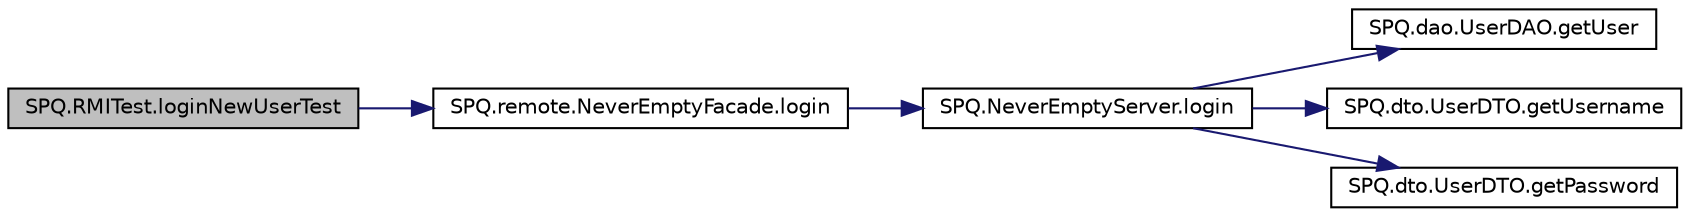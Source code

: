 digraph "SPQ.RMITest.loginNewUserTest"
{
  edge [fontname="Helvetica",fontsize="10",labelfontname="Helvetica",labelfontsize="10"];
  node [fontname="Helvetica",fontsize="10",shape=record];
  rankdir="LR";
  Node9 [label="SPQ.RMITest.loginNewUserTest",height=0.2,width=0.4,color="black", fillcolor="grey75", style="filled", fontcolor="black"];
  Node9 -> Node10 [color="midnightblue",fontsize="10",style="solid"];
  Node10 [label="SPQ.remote.NeverEmptyFacade.login",height=0.2,width=0.4,color="black", fillcolor="white", style="filled",URL="$class_s_p_q_1_1remote_1_1_never_empty_facade.html#a3fdd96efa1256ea520a497b8a20578e8"];
  Node10 -> Node11 [color="midnightblue",fontsize="10",style="solid"];
  Node11 [label="SPQ.NeverEmptyServer.login",height=0.2,width=0.4,color="black", fillcolor="white", style="filled",URL="$class_s_p_q_1_1_never_empty_server.html#a79e3b01cc25be204f24e01c7fccbef13"];
  Node11 -> Node12 [color="midnightblue",fontsize="10",style="solid"];
  Node12 [label="SPQ.dao.UserDAO.getUser",height=0.2,width=0.4,color="black", fillcolor="white", style="filled",URL="$class_s_p_q_1_1dao_1_1_user_d_a_o.html#aeb3901e9e260ad977a1b412fe7a9fc0e"];
  Node11 -> Node13 [color="midnightblue",fontsize="10",style="solid"];
  Node13 [label="SPQ.dto.UserDTO.getUsername",height=0.2,width=0.4,color="black", fillcolor="white", style="filled",URL="$class_s_p_q_1_1dto_1_1_user_d_t_o.html#a0cd335456c4f53b97069820475742980"];
  Node11 -> Node14 [color="midnightblue",fontsize="10",style="solid"];
  Node14 [label="SPQ.dto.UserDTO.getPassword",height=0.2,width=0.4,color="black", fillcolor="white", style="filled",URL="$class_s_p_q_1_1dto_1_1_user_d_t_o.html#a955f436e60336683283a6fcd6fc5f874"];
}
